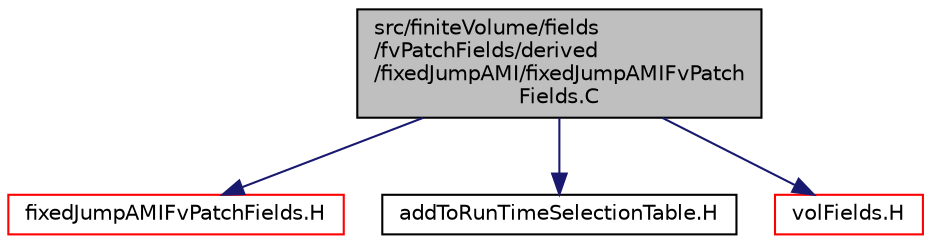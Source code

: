 digraph "src/finiteVolume/fields/fvPatchFields/derived/fixedJumpAMI/fixedJumpAMIFvPatchFields.C"
{
  bgcolor="transparent";
  edge [fontname="Helvetica",fontsize="10",labelfontname="Helvetica",labelfontsize="10"];
  node [fontname="Helvetica",fontsize="10",shape=record];
  Node0 [label="src/finiteVolume/fields\l/fvPatchFields/derived\l/fixedJumpAMI/fixedJumpAMIFvPatch\lFields.C",height=0.2,width=0.4,color="black", fillcolor="grey75", style="filled", fontcolor="black"];
  Node0 -> Node1 [color="midnightblue",fontsize="10",style="solid",fontname="Helvetica"];
  Node1 [label="fixedJumpAMIFvPatchFields.H",height=0.2,width=0.4,color="red",URL="$a02042.html"];
  Node0 -> Node264 [color="midnightblue",fontsize="10",style="solid",fontname="Helvetica"];
  Node264 [label="addToRunTimeSelectionTable.H",height=0.2,width=0.4,color="black",URL="$a09989.html",tooltip="Macros for easy insertion into run-time selection tables. "];
  Node0 -> Node265 [color="midnightblue",fontsize="10",style="solid",fontname="Helvetica"];
  Node265 [label="volFields.H",height=0.2,width=0.4,color="red",URL="$a02912.html"];
}
